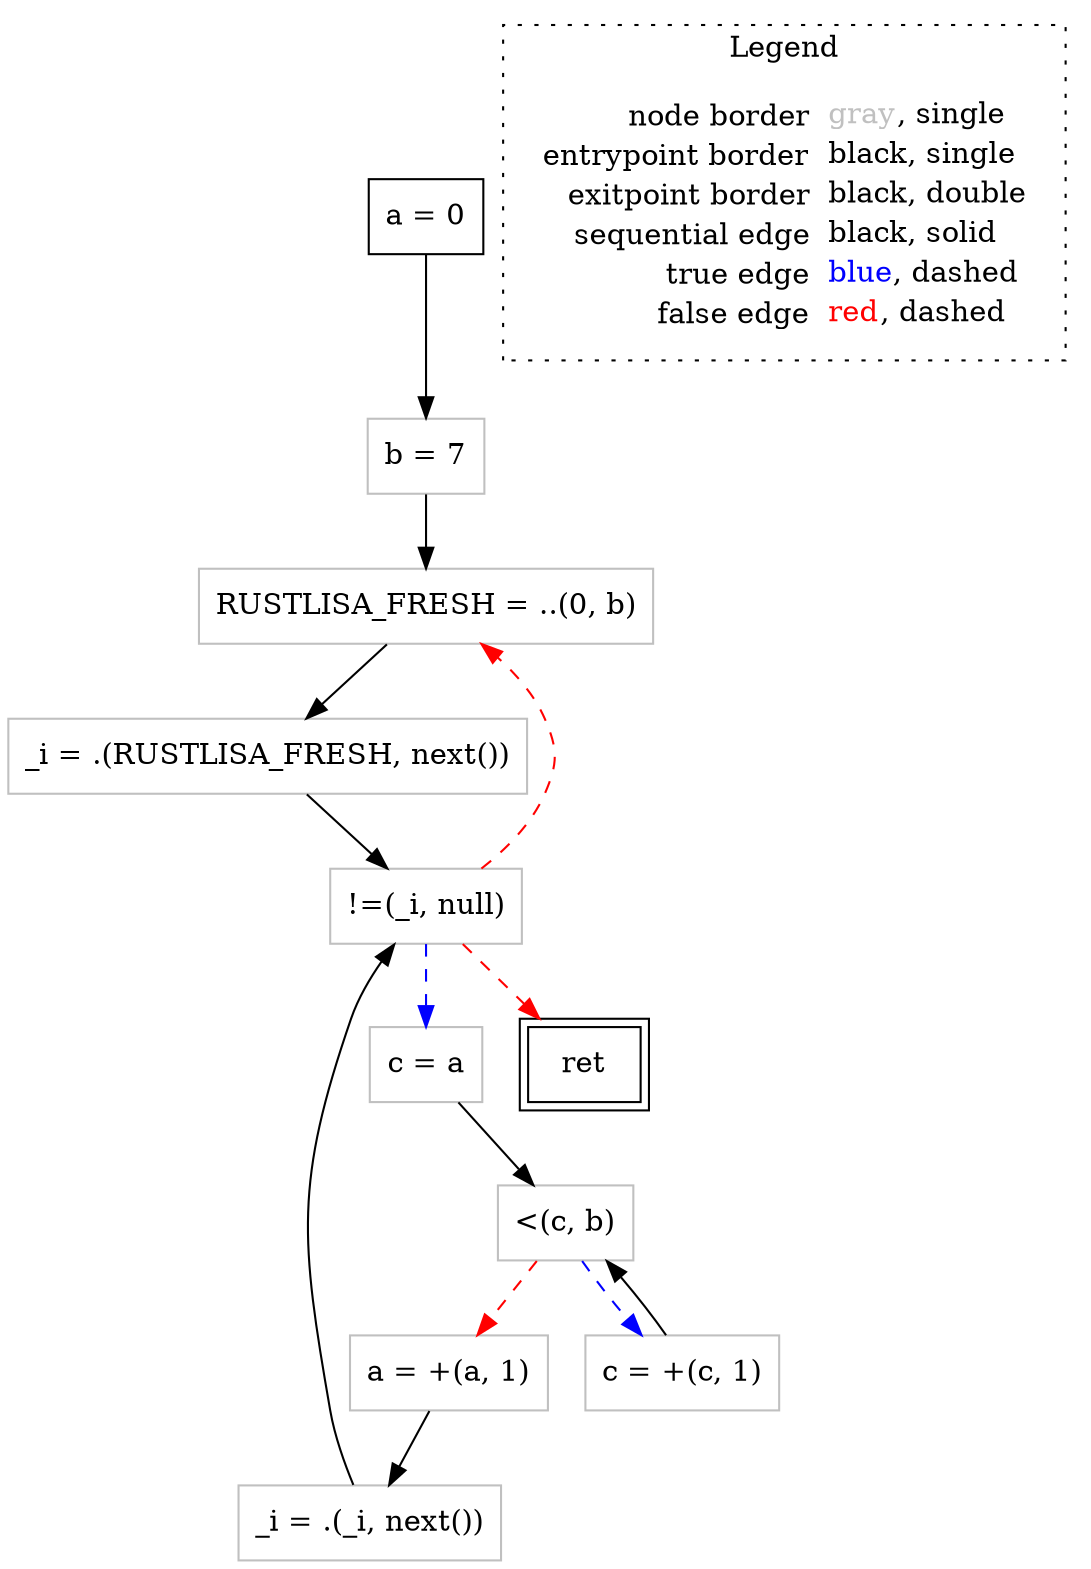 digraph {
	"node0" [shape="rect",color="black",label=<a = 0>];
	"node1" [shape="rect",color="gray",label=<&lt;(c, b)>];
	"node2" [shape="rect",color="gray",label=<RUSTLISA_FRESH = ..(0, b)>];
	"node3" [shape="rect",color="gray",label=<c = a>];
	"node4" [shape="rect",color="gray",label=<_i = .(RUSTLISA_FRESH, next())>];
	"node5" [shape="rect",color="black",peripheries="2",label=<ret>];
	"node6" [shape="rect",color="gray",label=<b = 7>];
	"node7" [shape="rect",color="gray",label=<_i = .(_i, next())>];
	"node8" [shape="rect",color="gray",label=<a = +(a, 1)>];
	"node9" [shape="rect",color="gray",label=<!=(_i, null)>];
	"node10" [shape="rect",color="gray",label=<c = +(c, 1)>];
	"node1" -> "node8" [color="red",style="dashed"];
	"node1" -> "node10" [color="blue",style="dashed"];
	"node2" -> "node4" [color="black"];
	"node3" -> "node1" [color="black"];
	"node4" -> "node9" [color="black"];
	"node6" -> "node2" [color="black"];
	"node7" -> "node9" [color="black"];
	"node0" -> "node6" [color="black"];
	"node8" -> "node7" [color="black"];
	"node9" -> "node2" [color="red",style="dashed"];
	"node9" -> "node3" [color="blue",style="dashed"];
	"node9" -> "node5" [color="red",style="dashed"];
	"node10" -> "node1" [color="black"];
subgraph cluster_legend {
	label="Legend";
	style=dotted;
	node [shape=plaintext];
	"legend" [label=<<table border="0" cellpadding="2" cellspacing="0" cellborder="0"><tr><td align="right">node border&nbsp;</td><td align="left"><font color="gray">gray</font>, single</td></tr><tr><td align="right">entrypoint border&nbsp;</td><td align="left"><font color="black">black</font>, single</td></tr><tr><td align="right">exitpoint border&nbsp;</td><td align="left"><font color="black">black</font>, double</td></tr><tr><td align="right">sequential edge&nbsp;</td><td align="left"><font color="black">black</font>, solid</td></tr><tr><td align="right">true edge&nbsp;</td><td align="left"><font color="blue">blue</font>, dashed</td></tr><tr><td align="right">false edge&nbsp;</td><td align="left"><font color="red">red</font>, dashed</td></tr></table>>];
}

}
